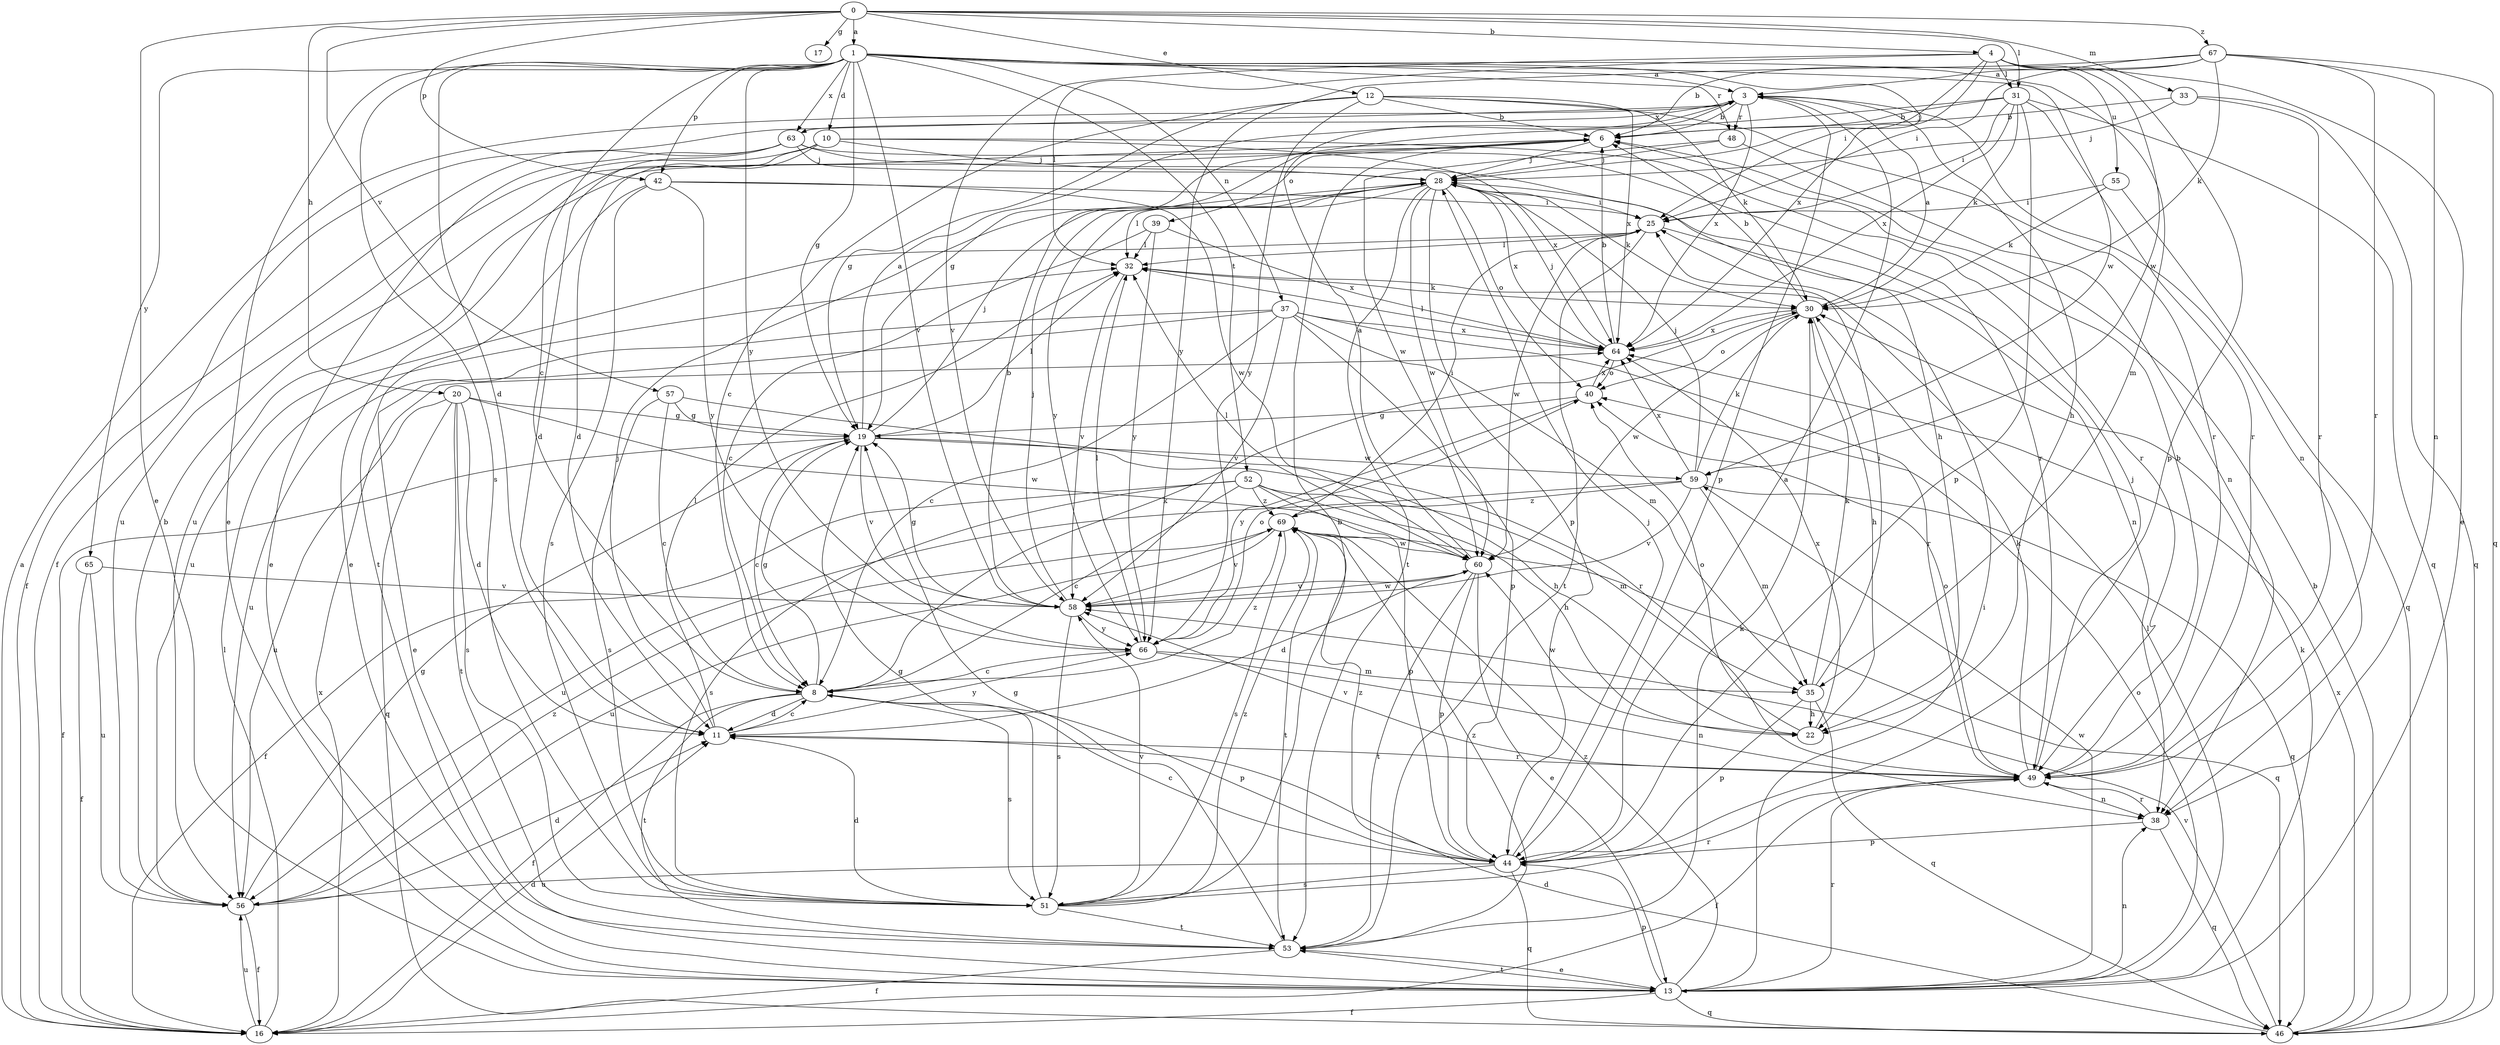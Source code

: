 strict digraph  {
0;
1;
3;
4;
6;
8;
10;
11;
12;
13;
16;
17;
19;
20;
22;
25;
28;
30;
31;
32;
33;
35;
37;
38;
39;
40;
42;
44;
46;
48;
49;
51;
52;
53;
55;
56;
57;
58;
59;
60;
63;
64;
65;
66;
67;
69;
0 -> 1  [label=a];
0 -> 4  [label=b];
0 -> 12  [label=e];
0 -> 13  [label=e];
0 -> 17  [label=g];
0 -> 20  [label=h];
0 -> 31  [label=l];
0 -> 33  [label=m];
0 -> 42  [label=p];
0 -> 57  [label=v];
0 -> 67  [label=z];
1 -> 3  [label=a];
1 -> 8  [label=c];
1 -> 10  [label=d];
1 -> 11  [label=d];
1 -> 13  [label=e];
1 -> 19  [label=g];
1 -> 25  [label=i];
1 -> 35  [label=m];
1 -> 37  [label=n];
1 -> 42  [label=p];
1 -> 48  [label=r];
1 -> 51  [label=s];
1 -> 52  [label=t];
1 -> 58  [label=v];
1 -> 59  [label=w];
1 -> 63  [label=x];
1 -> 65  [label=y];
1 -> 66  [label=y];
3 -> 6  [label=b];
3 -> 16  [label=f];
3 -> 22  [label=h];
3 -> 38  [label=n];
3 -> 44  [label=p];
3 -> 48  [label=r];
3 -> 63  [label=x];
3 -> 64  [label=x];
4 -> 13  [label=e];
4 -> 28  [label=j];
4 -> 31  [label=l];
4 -> 32  [label=l];
4 -> 44  [label=p];
4 -> 55  [label=u];
4 -> 58  [label=v];
4 -> 59  [label=w];
4 -> 64  [label=x];
6 -> 28  [label=j];
6 -> 39  [label=o];
6 -> 56  [label=u];
8 -> 11  [label=d];
8 -> 16  [label=f];
8 -> 19  [label=g];
8 -> 30  [label=k];
8 -> 44  [label=p];
8 -> 51  [label=s];
8 -> 53  [label=t];
8 -> 69  [label=z];
10 -> 11  [label=d];
10 -> 13  [label=e];
10 -> 28  [label=j];
10 -> 49  [label=r];
10 -> 56  [label=u];
10 -> 64  [label=x];
11 -> 8  [label=c];
11 -> 28  [label=j];
11 -> 32  [label=l];
11 -> 49  [label=r];
11 -> 66  [label=y];
12 -> 6  [label=b];
12 -> 8  [label=c];
12 -> 19  [label=g];
12 -> 30  [label=k];
12 -> 49  [label=r];
12 -> 64  [label=x];
12 -> 66  [label=y];
13 -> 16  [label=f];
13 -> 25  [label=i];
13 -> 30  [label=k];
13 -> 32  [label=l];
13 -> 38  [label=n];
13 -> 40  [label=o];
13 -> 44  [label=p];
13 -> 46  [label=q];
13 -> 49  [label=r];
13 -> 53  [label=t];
13 -> 59  [label=w];
13 -> 69  [label=z];
16 -> 3  [label=a];
16 -> 11  [label=d];
16 -> 32  [label=l];
16 -> 56  [label=u];
16 -> 64  [label=x];
19 -> 3  [label=a];
19 -> 8  [label=c];
19 -> 16  [label=f];
19 -> 22  [label=h];
19 -> 28  [label=j];
19 -> 32  [label=l];
19 -> 58  [label=v];
19 -> 59  [label=w];
20 -> 11  [label=d];
20 -> 19  [label=g];
20 -> 46  [label=q];
20 -> 51  [label=s];
20 -> 53  [label=t];
20 -> 56  [label=u];
20 -> 60  [label=w];
22 -> 40  [label=o];
22 -> 60  [label=w];
22 -> 64  [label=x];
25 -> 32  [label=l];
25 -> 38  [label=n];
25 -> 53  [label=t];
25 -> 56  [label=u];
25 -> 60  [label=w];
28 -> 25  [label=i];
28 -> 30  [label=k];
28 -> 32  [label=l];
28 -> 40  [label=o];
28 -> 44  [label=p];
28 -> 53  [label=t];
28 -> 60  [label=w];
28 -> 64  [label=x];
28 -> 66  [label=y];
30 -> 3  [label=a];
30 -> 6  [label=b];
30 -> 22  [label=h];
30 -> 40  [label=o];
30 -> 60  [label=w];
30 -> 64  [label=x];
31 -> 6  [label=b];
31 -> 19  [label=g];
31 -> 25  [label=i];
31 -> 30  [label=k];
31 -> 44  [label=p];
31 -> 46  [label=q];
31 -> 49  [label=r];
31 -> 64  [label=x];
32 -> 30  [label=k];
32 -> 58  [label=v];
33 -> 6  [label=b];
33 -> 28  [label=j];
33 -> 46  [label=q];
33 -> 49  [label=r];
35 -> 22  [label=h];
35 -> 25  [label=i];
35 -> 30  [label=k];
35 -> 44  [label=p];
35 -> 46  [label=q];
37 -> 8  [label=c];
37 -> 13  [label=e];
37 -> 35  [label=m];
37 -> 44  [label=p];
37 -> 49  [label=r];
37 -> 56  [label=u];
37 -> 58  [label=v];
37 -> 64  [label=x];
38 -> 44  [label=p];
38 -> 46  [label=q];
38 -> 49  [label=r];
39 -> 8  [label=c];
39 -> 32  [label=l];
39 -> 64  [label=x];
39 -> 66  [label=y];
40 -> 19  [label=g];
40 -> 64  [label=x];
40 -> 66  [label=y];
42 -> 25  [label=i];
42 -> 51  [label=s];
42 -> 53  [label=t];
42 -> 60  [label=w];
42 -> 66  [label=y];
44 -> 3  [label=a];
44 -> 8  [label=c];
44 -> 28  [label=j];
44 -> 46  [label=q];
44 -> 51  [label=s];
44 -> 56  [label=u];
44 -> 69  [label=z];
46 -> 6  [label=b];
46 -> 11  [label=d];
46 -> 58  [label=v];
46 -> 64  [label=x];
48 -> 28  [label=j];
48 -> 38  [label=n];
48 -> 60  [label=w];
49 -> 6  [label=b];
49 -> 16  [label=f];
49 -> 28  [label=j];
49 -> 30  [label=k];
49 -> 38  [label=n];
49 -> 40  [label=o];
49 -> 58  [label=v];
51 -> 6  [label=b];
51 -> 11  [label=d];
51 -> 19  [label=g];
51 -> 49  [label=r];
51 -> 53  [label=t];
51 -> 58  [label=v];
51 -> 69  [label=z];
52 -> 8  [label=c];
52 -> 16  [label=f];
52 -> 22  [label=h];
52 -> 35  [label=m];
52 -> 44  [label=p];
52 -> 51  [label=s];
52 -> 69  [label=z];
53 -> 13  [label=e];
53 -> 16  [label=f];
53 -> 19  [label=g];
53 -> 30  [label=k];
53 -> 69  [label=z];
55 -> 25  [label=i];
55 -> 30  [label=k];
55 -> 46  [label=q];
56 -> 6  [label=b];
56 -> 11  [label=d];
56 -> 16  [label=f];
56 -> 19  [label=g];
56 -> 69  [label=z];
57 -> 8  [label=c];
57 -> 19  [label=g];
57 -> 49  [label=r];
57 -> 51  [label=s];
58 -> 6  [label=b];
58 -> 19  [label=g];
58 -> 28  [label=j];
58 -> 51  [label=s];
58 -> 60  [label=w];
58 -> 66  [label=y];
59 -> 28  [label=j];
59 -> 30  [label=k];
59 -> 35  [label=m];
59 -> 46  [label=q];
59 -> 56  [label=u];
59 -> 58  [label=v];
59 -> 64  [label=x];
59 -> 69  [label=z];
60 -> 3  [label=a];
60 -> 11  [label=d];
60 -> 13  [label=e];
60 -> 32  [label=l];
60 -> 44  [label=p];
60 -> 53  [label=t];
60 -> 58  [label=v];
63 -> 11  [label=d];
63 -> 13  [label=e];
63 -> 16  [label=f];
63 -> 22  [label=h];
63 -> 28  [label=j];
63 -> 49  [label=r];
64 -> 6  [label=b];
64 -> 28  [label=j];
64 -> 32  [label=l];
64 -> 40  [label=o];
65 -> 16  [label=f];
65 -> 56  [label=u];
65 -> 58  [label=v];
66 -> 8  [label=c];
66 -> 32  [label=l];
66 -> 35  [label=m];
66 -> 38  [label=n];
66 -> 40  [label=o];
67 -> 3  [label=a];
67 -> 6  [label=b];
67 -> 25  [label=i];
67 -> 30  [label=k];
67 -> 38  [label=n];
67 -> 46  [label=q];
67 -> 49  [label=r];
67 -> 66  [label=y];
69 -> 25  [label=i];
69 -> 46  [label=q];
69 -> 51  [label=s];
69 -> 53  [label=t];
69 -> 56  [label=u];
69 -> 58  [label=v];
69 -> 60  [label=w];
}

